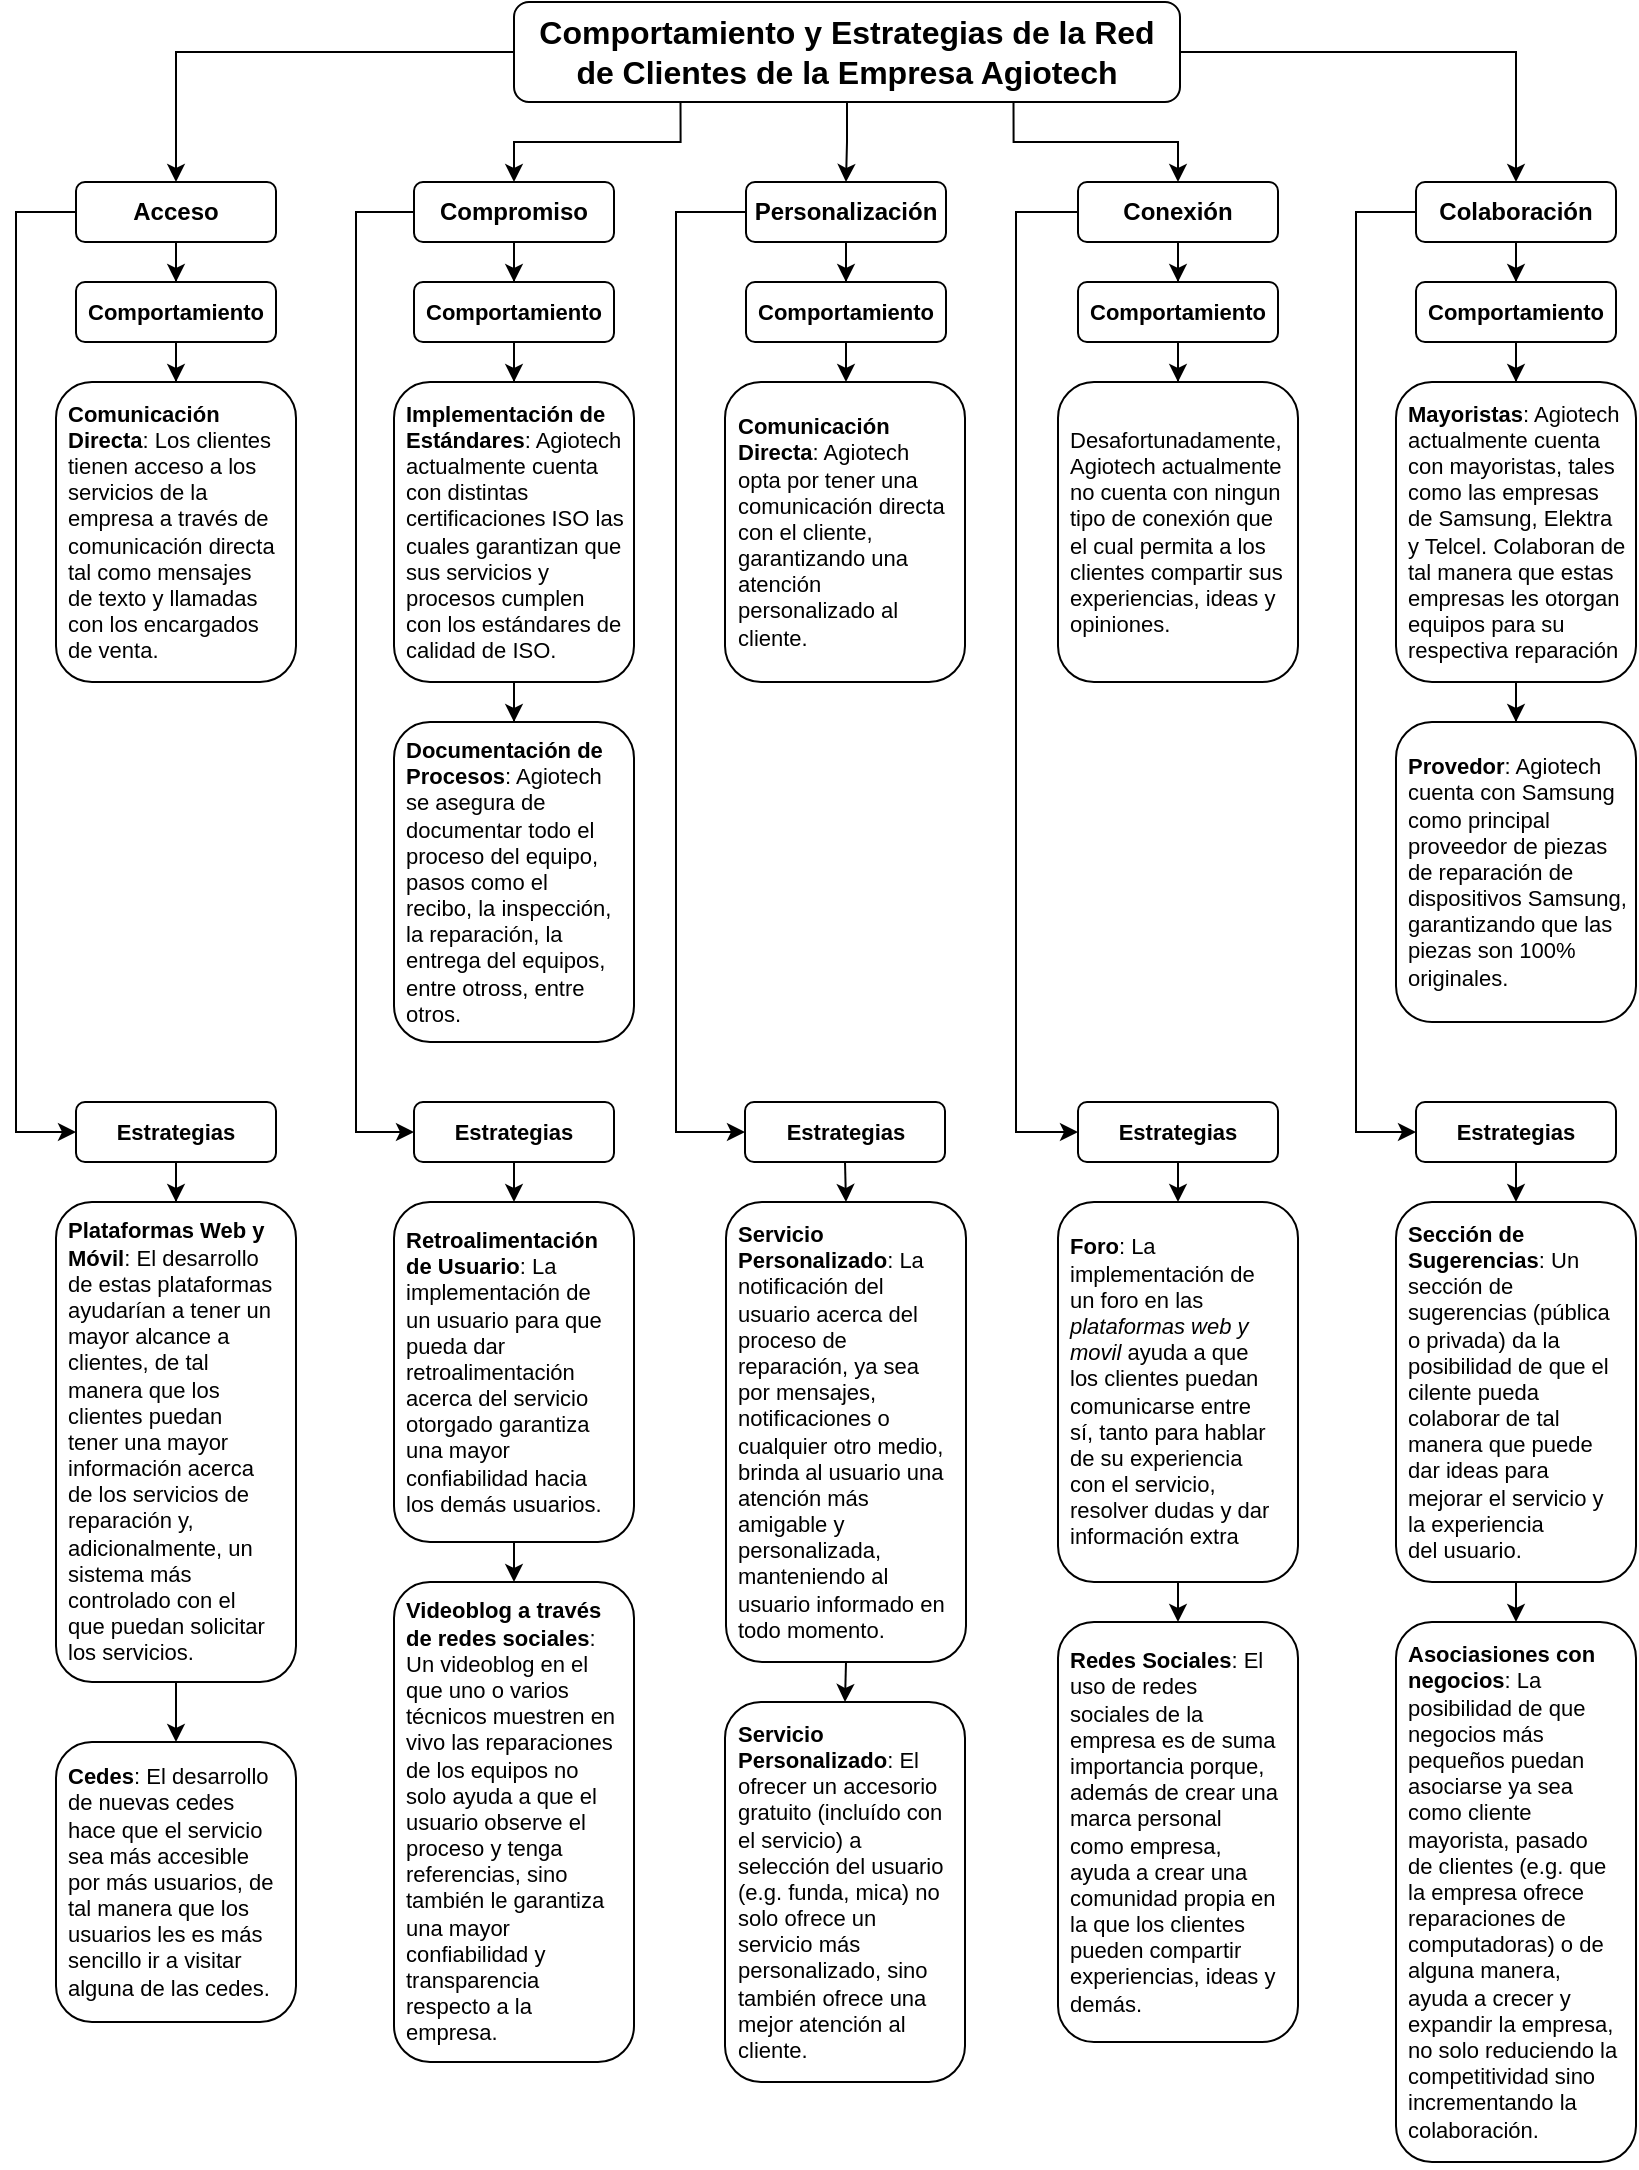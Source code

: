 <mxfile version="24.7.17">
  <diagram name="Page-1" id="0a9q-yjIV03iAaiNmT1R">
    <mxGraphModel dx="1529" dy="846" grid="1" gridSize="10" guides="1" tooltips="1" connect="1" arrows="1" fold="1" page="1" pageScale="1" pageWidth="850" pageHeight="1100" math="0" shadow="0">
      <root>
        <mxCell id="0" />
        <mxCell id="1" parent="0" />
        <mxCell id="vY6jSC_u-DZnhAze2lpc-3" value="" style="edgeStyle=orthogonalEdgeStyle;rounded=0;orthogonalLoop=1;jettySize=auto;html=1;spacingLeft=0;spacingBottom=0;spacing=6;" parent="1" source="vY6jSC_u-DZnhAze2lpc-1" target="vY6jSC_u-DZnhAze2lpc-2" edge="1">
          <mxGeometry relative="1" as="geometry" />
        </mxCell>
        <mxCell id="vY6jSC_u-DZnhAze2lpc-11" style="edgeStyle=orthogonalEdgeStyle;rounded=0;orthogonalLoop=1;jettySize=auto;html=1;entryX=0.5;entryY=0;entryDx=0;entryDy=0;spacingLeft=0;spacingBottom=0;spacing=6;" parent="1" source="vY6jSC_u-DZnhAze2lpc-1" target="vY6jSC_u-DZnhAze2lpc-7" edge="1">
          <mxGeometry relative="1" as="geometry" />
        </mxCell>
        <mxCell id="vY6jSC_u-DZnhAze2lpc-12" style="edgeStyle=orthogonalEdgeStyle;rounded=0;orthogonalLoop=1;jettySize=auto;html=1;exitX=0.75;exitY=1;exitDx=0;exitDy=0;entryX=0.5;entryY=0;entryDx=0;entryDy=0;spacingLeft=0;spacingBottom=0;spacing=6;" parent="1" source="vY6jSC_u-DZnhAze2lpc-1" target="vY6jSC_u-DZnhAze2lpc-6" edge="1">
          <mxGeometry relative="1" as="geometry" />
        </mxCell>
        <mxCell id="vY6jSC_u-DZnhAze2lpc-13" style="edgeStyle=orthogonalEdgeStyle;rounded=0;orthogonalLoop=1;jettySize=auto;html=1;exitX=0.25;exitY=1;exitDx=0;exitDy=0;entryX=0.5;entryY=0;entryDx=0;entryDy=0;spacingLeft=0;spacingBottom=0;spacing=6;" parent="1" source="vY6jSC_u-DZnhAze2lpc-1" target="vY6jSC_u-DZnhAze2lpc-4" edge="1">
          <mxGeometry relative="1" as="geometry" />
        </mxCell>
        <mxCell id="vY6jSC_u-DZnhAze2lpc-14" style="edgeStyle=orthogonalEdgeStyle;rounded=0;orthogonalLoop=1;jettySize=auto;html=1;entryX=0.5;entryY=0;entryDx=0;entryDy=0;spacingLeft=0;spacingBottom=0;spacing=6;" parent="1" source="vY6jSC_u-DZnhAze2lpc-1" target="vY6jSC_u-DZnhAze2lpc-5" edge="1">
          <mxGeometry relative="1" as="geometry" />
        </mxCell>
        <mxCell id="vY6jSC_u-DZnhAze2lpc-1" value="&lt;div&gt;&lt;span style=&quot;font-size: 16px;&quot;&gt;Comportamiento y Estrategias de la Red de Clientes de la Empresa Agiotech&lt;/span&gt;&lt;/div&gt;" style="rounded=1;whiteSpace=wrap;html=1;fontStyle=1;spacingLeft=0;spacingBottom=0;spacing=6;" parent="1" vertex="1">
          <mxGeometry x="259" y="10" width="333" height="50" as="geometry" />
        </mxCell>
        <mxCell id="vY6jSC_u-DZnhAze2lpc-9" value="" style="edgeStyle=orthogonalEdgeStyle;rounded=0;orthogonalLoop=1;jettySize=auto;html=1;spacingLeft=0;spacingBottom=0;spacing=6;" parent="1" source="vY6jSC_u-DZnhAze2lpc-2" target="vY6jSC_u-DZnhAze2lpc-8" edge="1">
          <mxGeometry relative="1" as="geometry" />
        </mxCell>
        <mxCell id="vY6jSC_u-DZnhAze2lpc-2" value="&lt;b style=&quot;font-size: 12px;&quot;&gt;Acceso&lt;/b&gt;" style="whiteSpace=wrap;html=1;rounded=1;fontSize=12;spacingLeft=0;spacingBottom=0;spacing=6;align=center;" parent="1" vertex="1">
          <mxGeometry x="40" y="100" width="100" height="30" as="geometry" />
        </mxCell>
        <mxCell id="vY6jSC_u-DZnhAze2lpc-23" style="edgeStyle=orthogonalEdgeStyle;rounded=0;orthogonalLoop=1;jettySize=auto;html=1;entryX=0.5;entryY=0;entryDx=0;entryDy=0;spacing=6;" parent="1" source="vY6jSC_u-DZnhAze2lpc-4" target="vY6jSC_u-DZnhAze2lpc-21" edge="1">
          <mxGeometry relative="1" as="geometry" />
        </mxCell>
        <mxCell id="vY6jSC_u-DZnhAze2lpc-4" value="&lt;b style=&quot;font-size: 12px;&quot;&gt;Compromiso&lt;/b&gt;" style="whiteSpace=wrap;html=1;rounded=1;fontSize=12;spacingLeft=0;spacingBottom=0;spacing=6;align=center;" parent="1" vertex="1">
          <mxGeometry x="209" y="100" width="100" height="30" as="geometry" />
        </mxCell>
        <mxCell id="vY6jSC_u-DZnhAze2lpc-41" style="edgeStyle=orthogonalEdgeStyle;rounded=0;orthogonalLoop=1;jettySize=auto;html=1;entryX=0.5;entryY=0;entryDx=0;entryDy=0;spacing=6;" parent="1" source="vY6jSC_u-DZnhAze2lpc-5" target="vY6jSC_u-DZnhAze2lpc-28" edge="1">
          <mxGeometry relative="1" as="geometry" />
        </mxCell>
        <mxCell id="vY6jSC_u-DZnhAze2lpc-53" style="edgeStyle=orthogonalEdgeStyle;rounded=0;orthogonalLoop=1;jettySize=auto;html=1;exitX=0;exitY=0.5;exitDx=0;exitDy=0;entryX=0;entryY=0.5;entryDx=0;entryDy=0;" parent="1" source="vY6jSC_u-DZnhAze2lpc-5" target="vY6jSC_u-DZnhAze2lpc-51" edge="1">
          <mxGeometry relative="1" as="geometry">
            <Array as="points">
              <mxPoint x="340" y="115" />
              <mxPoint x="340" y="575" />
            </Array>
          </mxGeometry>
        </mxCell>
        <mxCell id="vY6jSC_u-DZnhAze2lpc-5" value="&lt;b style=&quot;font-size: 12px;&quot;&gt;Personalización&lt;/b&gt;" style="whiteSpace=wrap;html=1;rounded=1;fontSize=12;spacingLeft=0;spacingBottom=0;spacing=6;align=center;" parent="1" vertex="1">
          <mxGeometry x="375" y="100" width="100" height="30" as="geometry" />
        </mxCell>
        <mxCell id="vY6jSC_u-DZnhAze2lpc-42" style="edgeStyle=orthogonalEdgeStyle;rounded=0;orthogonalLoop=1;jettySize=auto;html=1;entryX=0.5;entryY=0;entryDx=0;entryDy=0;spacing=6;" parent="1" source="vY6jSC_u-DZnhAze2lpc-6" target="vY6jSC_u-DZnhAze2lpc-31" edge="1">
          <mxGeometry relative="1" as="geometry" />
        </mxCell>
        <mxCell id="vY6jSC_u-DZnhAze2lpc-56" style="edgeStyle=orthogonalEdgeStyle;rounded=0;orthogonalLoop=1;jettySize=auto;html=1;exitX=0;exitY=0.5;exitDx=0;exitDy=0;entryX=0;entryY=0.5;entryDx=0;entryDy=0;" parent="1" source="vY6jSC_u-DZnhAze2lpc-6" target="vY6jSC_u-DZnhAze2lpc-54" edge="1">
          <mxGeometry relative="1" as="geometry">
            <Array as="points">
              <mxPoint x="510" y="115" />
              <mxPoint x="510" y="575" />
            </Array>
          </mxGeometry>
        </mxCell>
        <mxCell id="vY6jSC_u-DZnhAze2lpc-6" value="&lt;b style=&quot;font-size: 12px;&quot;&gt;Conexión&lt;/b&gt;" style="whiteSpace=wrap;html=1;rounded=1;fontSize=12;spacingLeft=0;spacingBottom=0;spacing=6;align=center;" parent="1" vertex="1">
          <mxGeometry x="541" y="100" width="100" height="30" as="geometry" />
        </mxCell>
        <mxCell id="vY6jSC_u-DZnhAze2lpc-43" style="edgeStyle=orthogonalEdgeStyle;rounded=0;orthogonalLoop=1;jettySize=auto;html=1;entryX=0.5;entryY=0;entryDx=0;entryDy=0;spacing=6;" parent="1" source="vY6jSC_u-DZnhAze2lpc-7" target="vY6jSC_u-DZnhAze2lpc-34" edge="1">
          <mxGeometry relative="1" as="geometry" />
        </mxCell>
        <mxCell id="vY6jSC_u-DZnhAze2lpc-57" style="edgeStyle=orthogonalEdgeStyle;rounded=0;orthogonalLoop=1;jettySize=auto;html=1;exitX=0;exitY=0.5;exitDx=0;exitDy=0;entryX=0;entryY=0.5;entryDx=0;entryDy=0;" parent="1" source="vY6jSC_u-DZnhAze2lpc-7" target="vY6jSC_u-DZnhAze2lpc-55" edge="1">
          <mxGeometry relative="1" as="geometry">
            <Array as="points">
              <mxPoint x="680" y="115" />
              <mxPoint x="680" y="575" />
            </Array>
          </mxGeometry>
        </mxCell>
        <mxCell id="vY6jSC_u-DZnhAze2lpc-7" value="&lt;b style=&quot;font-size: 12px;&quot;&gt;Colaboración&lt;/b&gt;" style="whiteSpace=wrap;html=1;rounded=1;fontSize=12;spacingLeft=0;spacingBottom=0;spacing=6;align=center;" parent="1" vertex="1">
          <mxGeometry x="710" y="100" width="100" height="30" as="geometry" />
        </mxCell>
        <mxCell id="vY6jSC_u-DZnhAze2lpc-16" value="" style="edgeStyle=orthogonalEdgeStyle;rounded=0;orthogonalLoop=1;jettySize=auto;html=1;spacingLeft=0;spacingBottom=0;spacing=6;" parent="1" source="vY6jSC_u-DZnhAze2lpc-8" target="vY6jSC_u-DZnhAze2lpc-15" edge="1">
          <mxGeometry relative="1" as="geometry" />
        </mxCell>
        <mxCell id="vY6jSC_u-DZnhAze2lpc-47" style="edgeStyle=orthogonalEdgeStyle;rounded=0;orthogonalLoop=1;jettySize=auto;html=1;exitX=0;exitY=0.5;exitDx=0;exitDy=0;entryX=0;entryY=0.5;entryDx=0;entryDy=0;" parent="1" source="vY6jSC_u-DZnhAze2lpc-2" target="vY6jSC_u-DZnhAze2lpc-45" edge="1">
          <mxGeometry relative="1" as="geometry">
            <Array as="points">
              <mxPoint x="10" y="115" />
              <mxPoint x="10" y="575" />
            </Array>
          </mxGeometry>
        </mxCell>
        <mxCell id="vY6jSC_u-DZnhAze2lpc-8" value="&lt;b&gt;Comportamiento&lt;/b&gt;" style="whiteSpace=wrap;html=1;rounded=1;fontSize=11;spacingLeft=0;spacingBottom=0;spacing=6;align=center;" parent="1" vertex="1">
          <mxGeometry x="40" y="150" width="100" height="30" as="geometry" />
        </mxCell>
        <mxCell id="vY6jSC_u-DZnhAze2lpc-15" value="&lt;p style=&quot;margin-top: 0.13in; margin-bottom: 0.13in; direction: ltr; background: transparent;&quot; class=&quot;first-paragraph&quot;&gt;&lt;b&gt;Comunicación Directa&lt;/b&gt;: Los clientes tienen acceso a los servicios de la empresa a través de comunicación directa tal como mensajes de texto y llamadas con los encargados de venta.&lt;/p&gt;" style="html=1;fontSize=11;rounded=1;whiteSpace=wrap;spacingLeft=0;spacingRight=5;spacingBottom=0;spacing=6;align=left;verticalAlign=middle;" parent="1" vertex="1">
          <mxGeometry x="30" y="200" width="120" height="150" as="geometry" />
        </mxCell>
        <mxCell id="vY6jSC_u-DZnhAze2lpc-20" value="" style="edgeStyle=orthogonalEdgeStyle;rounded=0;orthogonalLoop=1;jettySize=auto;html=1;spacingLeft=0;spacingBottom=0;spacing=6;" parent="1" source="vY6jSC_u-DZnhAze2lpc-21" target="vY6jSC_u-DZnhAze2lpc-22" edge="1">
          <mxGeometry relative="1" as="geometry" />
        </mxCell>
        <mxCell id="vY6jSC_u-DZnhAze2lpc-50" style="edgeStyle=orthogonalEdgeStyle;rounded=0;orthogonalLoop=1;jettySize=auto;html=1;exitX=0;exitY=0.5;exitDx=0;exitDy=0;entryX=0;entryY=0.5;entryDx=0;entryDy=0;" parent="1" source="vY6jSC_u-DZnhAze2lpc-4" target="vY6jSC_u-DZnhAze2lpc-48" edge="1">
          <mxGeometry relative="1" as="geometry">
            <Array as="points">
              <mxPoint x="180" y="115" />
              <mxPoint x="180" y="575" />
            </Array>
          </mxGeometry>
        </mxCell>
        <mxCell id="vY6jSC_u-DZnhAze2lpc-21" value="&lt;b&gt;Comportamiento&lt;/b&gt;" style="whiteSpace=wrap;html=1;rounded=1;fontSize=11;spacingLeft=0;spacingBottom=0;spacing=6;align=center;" parent="1" vertex="1">
          <mxGeometry x="209" y="150" width="100" height="30" as="geometry" />
        </mxCell>
        <mxCell id="vY6jSC_u-DZnhAze2lpc-26" value="" style="edgeStyle=orthogonalEdgeStyle;rounded=0;orthogonalLoop=1;jettySize=auto;html=1;spacing=6;verticalAlign=middle;" parent="1" source="vY6jSC_u-DZnhAze2lpc-22" target="vY6jSC_u-DZnhAze2lpc-25" edge="1">
          <mxGeometry relative="1" as="geometry" />
        </mxCell>
        <mxCell id="vY6jSC_u-DZnhAze2lpc-22" value="&lt;p style=&quot;margin-top: 0.13in; margin-bottom: 0.13in; direction: ltr; background: transparent;&quot; class=&quot;first-paragraph&quot;&gt;&lt;font style=&quot;font-size: 11px;&quot;&gt;&lt;b style=&quot;&quot;&gt;Implementación de Estándares&lt;/b&gt;: Agiotech actualmente cuenta con distintas certificaciones ISO las cuales garantizan que sus servicios y procesos cumplen con los estándares de calidad de ISO.&lt;/font&gt;&lt;/p&gt;" style="html=1;fontSize=11;rounded=1;whiteSpace=wrap;spacingLeft=0;spacingRight=0;spacingBottom=0;spacing=6;align=left;verticalAlign=middle;" parent="1" vertex="1">
          <mxGeometry x="199" y="200" width="120" height="150" as="geometry" />
        </mxCell>
        <mxCell id="vY6jSC_u-DZnhAze2lpc-25" value="&lt;p style=&quot;margin-top: 0.13in; margin-bottom: 0.13in; direction: ltr; background: transparent;&quot;&gt;&lt;b style=&quot;&quot;&gt;Documentación de Procesos&lt;/b&gt;: Agiotech se asegura de documentar todo el proceso del equipo, pasos como el recibo, la inspección, la reparación, la entrega del equipos, entre otross, entre otros.&lt;/p&gt;" style="html=1;fontSize=11;rounded=1;whiteSpace=wrap;spacingLeft=0;spacingRight=5;spacingBottom=0;spacing=6;align=left;verticalAlign=middle;" parent="1" vertex="1">
          <mxGeometry x="199" y="370" width="120" height="160" as="geometry" />
        </mxCell>
        <mxCell id="vY6jSC_u-DZnhAze2lpc-27" value="" style="edgeStyle=orthogonalEdgeStyle;rounded=0;orthogonalLoop=1;jettySize=auto;html=1;spacingLeft=0;spacingBottom=0;spacing=6;" parent="1" source="vY6jSC_u-DZnhAze2lpc-28" target="vY6jSC_u-DZnhAze2lpc-29" edge="1">
          <mxGeometry relative="1" as="geometry" />
        </mxCell>
        <mxCell id="vY6jSC_u-DZnhAze2lpc-28" value="&lt;b&gt;Comportamiento&lt;/b&gt;" style="whiteSpace=wrap;html=1;rounded=1;fontSize=11;spacingLeft=0;spacingBottom=0;spacing=6;align=center;" parent="1" vertex="1">
          <mxGeometry x="375" y="150" width="100" height="30" as="geometry" />
        </mxCell>
        <mxCell id="vY6jSC_u-DZnhAze2lpc-29" value="&lt;p style=&quot;margin-top: 0.13in; margin-bottom: 0.13in; direction: ltr; background: transparent;&quot; class=&quot;first-paragraph&quot;&gt;&lt;b&gt;Comunicación Directa&lt;/b&gt;: Agiotech opta por tener una comunicación directa con el cliente, garantizando una atención personalizado al cliente.&lt;/p&gt;" style="html=1;fontSize=11;rounded=1;whiteSpace=wrap;spacingLeft=0;spacingRight=0;spacingBottom=0;spacing=6;align=left;verticalAlign=middle;" parent="1" vertex="1">
          <mxGeometry x="364.5" y="200" width="120" height="150" as="geometry" />
        </mxCell>
        <mxCell id="vY6jSC_u-DZnhAze2lpc-30" value="" style="edgeStyle=orthogonalEdgeStyle;rounded=0;orthogonalLoop=1;jettySize=auto;html=1;spacingLeft=0;spacingBottom=0;spacing=6;" parent="1" source="vY6jSC_u-DZnhAze2lpc-31" target="vY6jSC_u-DZnhAze2lpc-32" edge="1">
          <mxGeometry relative="1" as="geometry" />
        </mxCell>
        <mxCell id="vY6jSC_u-DZnhAze2lpc-31" value="&lt;b&gt;Comportamiento&lt;/b&gt;" style="whiteSpace=wrap;html=1;rounded=1;fontSize=11;spacingLeft=0;spacingBottom=0;spacing=6;align=center;" parent="1" vertex="1">
          <mxGeometry x="541" y="150" width="100" height="30" as="geometry" />
        </mxCell>
        <mxCell id="vY6jSC_u-DZnhAze2lpc-32" value="&lt;p style=&quot;margin-top: 0.13in; margin-bottom: 0.13in; direction: ltr; background: transparent;&quot; class=&quot;first-paragraph&quot;&gt;&lt;font style=&quot;font-size: 11px;&quot;&gt;Desafortunadamente, Agiotech actualmente no cuenta con ningun tipo de conexión que el cual permita a los clientes compartir sus experiencias, ideas y opiniones.&lt;/font&gt;&lt;/p&gt;" style="html=1;fontSize=11;rounded=1;whiteSpace=wrap;spacingLeft=0;spacingRight=0;spacingBottom=0;spacing=6;align=left;verticalAlign=middle;" parent="1" vertex="1">
          <mxGeometry x="531" y="200" width="120" height="150" as="geometry" />
        </mxCell>
        <mxCell id="vY6jSC_u-DZnhAze2lpc-33" value="" style="edgeStyle=orthogonalEdgeStyle;rounded=0;orthogonalLoop=1;jettySize=auto;html=1;spacingLeft=0;spacingBottom=0;spacing=6;" parent="1" source="vY6jSC_u-DZnhAze2lpc-34" target="vY6jSC_u-DZnhAze2lpc-35" edge="1">
          <mxGeometry relative="1" as="geometry" />
        </mxCell>
        <mxCell id="vY6jSC_u-DZnhAze2lpc-34" value="&lt;b&gt;Comportamiento&lt;/b&gt;" style="whiteSpace=wrap;html=1;rounded=1;fontSize=11;spacingLeft=0;spacingBottom=0;spacing=6;align=center;" parent="1" vertex="1">
          <mxGeometry x="710" y="150" width="100" height="30" as="geometry" />
        </mxCell>
        <mxCell id="vY6jSC_u-DZnhAze2lpc-40" style="edgeStyle=orthogonalEdgeStyle;rounded=0;orthogonalLoop=1;jettySize=auto;html=1;entryX=0.5;entryY=0;entryDx=0;entryDy=0;spacing=6;verticalAlign=middle;" parent="1" source="vY6jSC_u-DZnhAze2lpc-35" target="vY6jSC_u-DZnhAze2lpc-39" edge="1">
          <mxGeometry relative="1" as="geometry" />
        </mxCell>
        <mxCell id="vY6jSC_u-DZnhAze2lpc-35" value="&lt;p style=&quot;margin-top: 0.13in; margin-bottom: 0.13in; direction: ltr; background: transparent;&quot; class=&quot;first-paragraph&quot;&gt;&lt;b&gt;Mayoristas&lt;/b&gt;: Agiotech actualmente cuenta con mayoristas, tales como las empresas de Samsung, Elektra y Telcel. Colaboran de tal manera que estas empresas les otorgan equipos para su respectiva reparación&lt;/p&gt;" style="html=1;fontSize=11;rounded=1;whiteSpace=wrap;spacingLeft=0;spacingRight=0;spacingBottom=0;spacing=6;align=left;verticalAlign=middle;" parent="1" vertex="1">
          <mxGeometry x="700" y="200" width="120" height="150" as="geometry" />
        </mxCell>
        <mxCell id="vY6jSC_u-DZnhAze2lpc-39" value="&lt;p style=&quot;margin-top: 0.13in; margin-bottom: 0.13in; direction: ltr; background: transparent;&quot;&gt;&lt;b&gt;Provedor&lt;/b&gt;: Agiotech cuenta con Samsung como principal proveedor de piezas de reparación de dispositivos Samsung, garantizando que las piezas son 100% originales.&lt;/p&gt;" style="html=1;fontSize=11;rounded=1;whiteSpace=wrap;spacingLeft=0;spacingRight=0;spacingBottom=0;spacing=6;align=left;verticalAlign=middle;" parent="1" vertex="1">
          <mxGeometry x="700" y="370" width="120" height="150" as="geometry" />
        </mxCell>
        <mxCell id="vY6jSC_u-DZnhAze2lpc-59" style="edgeStyle=orthogonalEdgeStyle;rounded=0;orthogonalLoop=1;jettySize=auto;html=1;entryX=0.5;entryY=0;entryDx=0;entryDy=0;" parent="1" source="vY6jSC_u-DZnhAze2lpc-45" target="vY6jSC_u-DZnhAze2lpc-58" edge="1">
          <mxGeometry relative="1" as="geometry" />
        </mxCell>
        <mxCell id="vY6jSC_u-DZnhAze2lpc-45" value="&lt;b&gt;Estrategias&lt;/b&gt;" style="whiteSpace=wrap;html=1;rounded=1;fontSize=11;spacingLeft=0;spacingBottom=0;spacing=6;align=center;" parent="1" vertex="1">
          <mxGeometry x="40" y="560" width="100" height="30" as="geometry" />
        </mxCell>
        <mxCell id="vY6jSC_u-DZnhAze2lpc-78" style="edgeStyle=orthogonalEdgeStyle;rounded=0;orthogonalLoop=1;jettySize=auto;html=1;exitX=0.5;exitY=1;exitDx=0;exitDy=0;entryX=0.5;entryY=0;entryDx=0;entryDy=0;" parent="1" source="vY6jSC_u-DZnhAze2lpc-48" target="vY6jSC_u-DZnhAze2lpc-64" edge="1">
          <mxGeometry relative="1" as="geometry" />
        </mxCell>
        <mxCell id="vY6jSC_u-DZnhAze2lpc-48" value="&lt;b&gt;Estrategias&lt;/b&gt;" style="whiteSpace=wrap;html=1;rounded=1;fontSize=11;spacingLeft=0;spacingBottom=0;spacing=6;align=center;" parent="1" vertex="1">
          <mxGeometry x="209" y="560" width="100" height="30" as="geometry" />
        </mxCell>
        <mxCell id="vY6jSC_u-DZnhAze2lpc-79" style="edgeStyle=orthogonalEdgeStyle;rounded=0;orthogonalLoop=1;jettySize=auto;html=1;exitX=0.5;exitY=1;exitDx=0;exitDy=0;entryX=0.5;entryY=0;entryDx=0;entryDy=0;" parent="1" source="vY6jSC_u-DZnhAze2lpc-51" target="vY6jSC_u-DZnhAze2lpc-67" edge="1">
          <mxGeometry relative="1" as="geometry" />
        </mxCell>
        <mxCell id="vY6jSC_u-DZnhAze2lpc-51" value="&lt;b&gt;Estrategias&lt;/b&gt;" style="whiteSpace=wrap;html=1;rounded=1;fontSize=11;spacingLeft=0;spacingBottom=0;spacing=6;align=center;" parent="1" vertex="1">
          <mxGeometry x="374.5" y="560" width="100" height="30" as="geometry" />
        </mxCell>
        <mxCell id="vY6jSC_u-DZnhAze2lpc-80" style="edgeStyle=orthogonalEdgeStyle;rounded=0;orthogonalLoop=1;jettySize=auto;html=1;exitX=0.5;exitY=1;exitDx=0;exitDy=0;entryX=0.5;entryY=0;entryDx=0;entryDy=0;" parent="1" source="vY6jSC_u-DZnhAze2lpc-54" target="vY6jSC_u-DZnhAze2lpc-73" edge="1">
          <mxGeometry relative="1" as="geometry" />
        </mxCell>
        <mxCell id="vY6jSC_u-DZnhAze2lpc-54" value="&lt;b&gt;Estrategias&lt;/b&gt;" style="whiteSpace=wrap;html=1;rounded=1;fontSize=11;spacingLeft=0;spacingBottom=0;spacing=6;align=center;" parent="1" vertex="1">
          <mxGeometry x="541" y="560" width="100" height="30" as="geometry" />
        </mxCell>
        <mxCell id="vY6jSC_u-DZnhAze2lpc-81" style="edgeStyle=orthogonalEdgeStyle;rounded=0;orthogonalLoop=1;jettySize=auto;html=1;exitX=0.5;exitY=1;exitDx=0;exitDy=0;entryX=0.5;entryY=0;entryDx=0;entryDy=0;" parent="1" source="vY6jSC_u-DZnhAze2lpc-55" target="vY6jSC_u-DZnhAze2lpc-76" edge="1">
          <mxGeometry relative="1" as="geometry" />
        </mxCell>
        <mxCell id="vY6jSC_u-DZnhAze2lpc-55" value="&lt;b&gt;Estrategias&lt;/b&gt;" style="whiteSpace=wrap;html=1;rounded=1;fontSize=11;spacingLeft=0;spacingBottom=0;spacing=6;align=center;" parent="1" vertex="1">
          <mxGeometry x="710" y="560" width="100" height="30" as="geometry" />
        </mxCell>
        <mxCell id="vY6jSC_u-DZnhAze2lpc-61" style="edgeStyle=orthogonalEdgeStyle;rounded=0;orthogonalLoop=1;jettySize=auto;html=1;exitX=0.5;exitY=1;exitDx=0;exitDy=0;entryX=0.5;entryY=0;entryDx=0;entryDy=0;" parent="1" source="vY6jSC_u-DZnhAze2lpc-58" target="vY6jSC_u-DZnhAze2lpc-60" edge="1">
          <mxGeometry relative="1" as="geometry" />
        </mxCell>
        <mxCell id="vY6jSC_u-DZnhAze2lpc-58" value="&lt;p style=&quot;margin-top: 0.13in; margin-bottom: 0.13in; direction: ltr; background: transparent;&quot; class=&quot;first-paragraph&quot;&gt;&lt;font style=&quot;font-size: 11px;&quot;&gt;&lt;b style=&quot;&quot;&gt;Plataformas Web y Móvil&lt;/b&gt;: El desarrollo de estas plataformas ayudarían a tener un mayor alcance a clientes, de tal manera que los clientes puedan tener una mayor información acerca de los servicios de reparación y, adicionalmente, un sistema más controlado con el que puedan solicitar los servicios.&lt;/font&gt;&lt;/p&gt;" style="html=1;fontSize=11;rounded=1;whiteSpace=wrap;spacingLeft=0;spacingRight=5;spacingBottom=0;spacing=6;align=left;verticalAlign=middle;" parent="1" vertex="1">
          <mxGeometry x="30" y="610" width="120" height="240" as="geometry" />
        </mxCell>
        <mxCell id="vY6jSC_u-DZnhAze2lpc-60" value="&lt;p style=&quot;margin-top: 0.13in; margin-bottom: 0.13in; direction: ltr; background: transparent;&quot; class=&quot;first-paragraph&quot;&gt;&lt;b&gt;Cedes&lt;/b&gt;: El desarrollo de nuevas cedes hace que el servicio sea más accesible por más usuarios, de tal manera que los usuarios les es más sencillo ir a visitar alguna de las cedes.&lt;br&gt;&lt;/p&gt;" style="html=1;fontSize=11;rounded=1;whiteSpace=wrap;spacingLeft=0;spacingRight=5;spacingBottom=0;spacing=6;align=left;verticalAlign=middle;" parent="1" vertex="1">
          <mxGeometry x="30" y="880" width="120" height="140" as="geometry" />
        </mxCell>
        <mxCell id="vY6jSC_u-DZnhAze2lpc-63" style="edgeStyle=orthogonalEdgeStyle;rounded=0;orthogonalLoop=1;jettySize=auto;html=1;exitX=0.5;exitY=1;exitDx=0;exitDy=0;entryX=0.5;entryY=0;entryDx=0;entryDy=0;" parent="1" source="vY6jSC_u-DZnhAze2lpc-64" target="vY6jSC_u-DZnhAze2lpc-65" edge="1">
          <mxGeometry relative="1" as="geometry" />
        </mxCell>
        <mxCell id="vY6jSC_u-DZnhAze2lpc-64" value="&lt;p style=&quot;margin-top: 0.13in; margin-bottom: 0.13in; direction: ltr; background: transparent;&quot; class=&quot;first-paragraph&quot;&gt;&lt;font style=&quot;font-size: 11px;&quot;&gt;&lt;b style=&quot;&quot;&gt;Retroalimentación de Usuario&lt;/b&gt;: La implementación de un usuario para que pueda dar retroalimentación acerca del servicio otorgado garantiza una mayor confiabilidad hacia los demás usuarios.&lt;/font&gt;&lt;/p&gt;" style="html=1;fontSize=11;rounded=1;whiteSpace=wrap;spacingLeft=0;spacingRight=5;spacingBottom=0;spacing=6;align=left;verticalAlign=middle;" parent="1" vertex="1">
          <mxGeometry x="199" y="610" width="120" height="170" as="geometry" />
        </mxCell>
        <mxCell id="vY6jSC_u-DZnhAze2lpc-65" value="&lt;p style=&quot;margin-top: 0.13in; margin-bottom: 0.13in; direction: ltr; background: transparent;&quot;&gt;&lt;font style=&quot;font-size: 11px;&quot;&gt;&lt;b style=&quot;&quot;&gt;Videoblog a través de redes sociales&lt;/b&gt;: Un videoblog en el que uno o varios técnicos muestren en vivo las reparaciones de los equipos no solo ayuda a que el usuario observe el proceso y tenga referencias, sino también le garantiza una mayor confiabilidad y transparencia respecto a la empresa.&lt;/font&gt;&lt;/p&gt;" style="html=1;fontSize=11;rounded=1;whiteSpace=wrap;spacingLeft=0;spacingRight=5;spacingBottom=0;spacing=6;align=left;verticalAlign=middle;" parent="1" vertex="1">
          <mxGeometry x="199" y="800" width="120" height="240" as="geometry" />
        </mxCell>
        <mxCell id="vY6jSC_u-DZnhAze2lpc-66" style="edgeStyle=orthogonalEdgeStyle;rounded=0;orthogonalLoop=1;jettySize=auto;html=1;exitX=0.5;exitY=1;exitDx=0;exitDy=0;entryX=0.5;entryY=0;entryDx=0;entryDy=0;" parent="1" source="vY6jSC_u-DZnhAze2lpc-67" target="vY6jSC_u-DZnhAze2lpc-68" edge="1">
          <mxGeometry relative="1" as="geometry" />
        </mxCell>
        <mxCell id="vY6jSC_u-DZnhAze2lpc-67" value="&lt;p style=&quot;margin-top: 0.13in; margin-bottom: 0.13in; direction: ltr; background: transparent;&quot; class=&quot;first-paragraph&quot;&gt;&lt;font style=&quot;font-size: 11px;&quot;&gt;&lt;b style=&quot;&quot;&gt;Servicio Personalizado&lt;/b&gt;: La notificación del usuario acerca del proceso de reparación, ya sea por mensajes, notificaciones o cualquier otro medio, brinda al usuario una atención más amigable y personalizada, manteniendo al usuario informado en todo momento.&lt;/font&gt;&lt;/p&gt;" style="html=1;fontSize=11;rounded=1;whiteSpace=wrap;spacingLeft=0;spacingRight=5;spacingBottom=0;spacing=6;align=left;verticalAlign=middle;" parent="1" vertex="1">
          <mxGeometry x="365" y="610" width="120" height="230" as="geometry" />
        </mxCell>
        <mxCell id="vY6jSC_u-DZnhAze2lpc-68" value="&lt;p style=&quot;margin-top: 0.13in; margin-bottom: 0.13in; direction: ltr; background: transparent;&quot;&gt;&lt;font style=&quot;font-size: 11px;&quot;&gt;&lt;b style=&quot;&quot;&gt;Servicio Personalizado&lt;/b&gt;: El ofrecer un accesorio gratuito (incluído con el servicio) a selección del usuario (e.g.&amp;nbsp;funda, mica) no solo ofrece un servicio más personalizado, sino también ofrece una mejor atención al cliente.&lt;/font&gt;&lt;/p&gt;" style="html=1;fontSize=11;rounded=1;whiteSpace=wrap;spacingLeft=0;spacingRight=5;spacingBottom=0;spacing=6;align=left;verticalAlign=middle;" parent="1" vertex="1">
          <mxGeometry x="364.5" y="860" width="120" height="190" as="geometry" />
        </mxCell>
        <mxCell id="vY6jSC_u-DZnhAze2lpc-72" style="edgeStyle=orthogonalEdgeStyle;rounded=0;orthogonalLoop=1;jettySize=auto;html=1;exitX=0.5;exitY=1;exitDx=0;exitDy=0;entryX=0.5;entryY=0;entryDx=0;entryDy=0;" parent="1" source="vY6jSC_u-DZnhAze2lpc-73" target="vY6jSC_u-DZnhAze2lpc-74" edge="1">
          <mxGeometry relative="1" as="geometry" />
        </mxCell>
        <mxCell id="vY6jSC_u-DZnhAze2lpc-73" value="&lt;p style=&quot;margin-top: 0.13in; margin-bottom: 0.13in; direction: ltr; background: transparent;&quot; class=&quot;first-paragraph&quot;&gt;&lt;font style=&quot;font-size: 11px;&quot;&gt;&lt;b style=&quot;&quot;&gt;Foro&lt;/b&gt;: La implementación de un foro en las &lt;i style=&quot;&quot;&gt;plataformas web y movil&lt;/i&gt; ayuda a que los clientes puedan comunicarse entre sí, tanto para hablar de su experiencia con el servicio, resolver dudas y dar información extra&lt;/font&gt;&lt;/p&gt;" style="html=1;fontSize=11;rounded=1;whiteSpace=wrap;spacingLeft=0;spacingRight=5;spacingBottom=0;spacing=6;align=left;verticalAlign=middle;" parent="1" vertex="1">
          <mxGeometry x="531" y="610" width="120" height="190" as="geometry" />
        </mxCell>
        <mxCell id="vY6jSC_u-DZnhAze2lpc-74" value="&lt;p style=&quot;margin-top: 0.13in; margin-bottom: 0.13in; direction: ltr; background: transparent;&quot;&gt;&lt;font style=&quot;font-size: 11px;&quot;&gt;&lt;b style=&quot;&quot;&gt;Redes Sociales&lt;/b&gt;: El uso de redes sociales de la empresa es de suma importancia porque, además de crear una marca personal como empresa, ayuda a crear una comunidad propia en la que los clientes pueden compartir experiencias, ideas y demás.&lt;/font&gt;&lt;/p&gt;" style="html=1;fontSize=11;rounded=1;whiteSpace=wrap;spacingLeft=0;spacingRight=5;spacingBottom=0;spacing=6;align=left;verticalAlign=middle;" parent="1" vertex="1">
          <mxGeometry x="531" y="820" width="120" height="210" as="geometry" />
        </mxCell>
        <mxCell id="vY6jSC_u-DZnhAze2lpc-75" style="edgeStyle=orthogonalEdgeStyle;rounded=0;orthogonalLoop=1;jettySize=auto;html=1;exitX=0.5;exitY=1;exitDx=0;exitDy=0;entryX=0.5;entryY=0;entryDx=0;entryDy=0;" parent="1" source="vY6jSC_u-DZnhAze2lpc-76" target="vY6jSC_u-DZnhAze2lpc-77" edge="1">
          <mxGeometry relative="1" as="geometry" />
        </mxCell>
        <mxCell id="vY6jSC_u-DZnhAze2lpc-76" value="&lt;p class=&quot;first-paragraph&quot;&gt;&lt;b&gt;Sección de Sugerencias&lt;/b&gt;: Un sección de sugerencias (pública&lt;br&gt;o privada) da la posibilidad de que el cilente pueda colaborar de tal&lt;br&gt;manera que puede dar ideas para mejorar el servicio y la experiencia&lt;br&gt;del usuario.&lt;/p&gt;" style="html=1;fontSize=11;rounded=1;whiteSpace=wrap;spacingLeft=0;spacingRight=5;spacingBottom=0;spacing=6;align=left;verticalAlign=middle;" parent="1" vertex="1">
          <mxGeometry x="700" y="610" width="120" height="190" as="geometry" />
        </mxCell>
        <mxCell id="vY6jSC_u-DZnhAze2lpc-77" value="&lt;p style=&quot;margin-top: 0.13in; margin-bottom: 0.13in; direction: ltr; background: transparent;&quot;&gt;&lt;font style=&quot;font-size: 11px;&quot;&gt;&lt;b style=&quot;&quot;&gt;Asociasiones con negocios&lt;/b&gt;: La posibilidad de que negocios más pequeños puedan asociarse ya sea como cliente mayorista, pasado de clientes (e.g.&amp;nbsp;que la empresa ofrece reparaciones de computadoras) o de alguna manera, ayuda a crecer y expandir la empresa, no solo reduciendo la competitividad sino incrementando la colaboración.&lt;/font&gt;&lt;/p&gt;" style="html=1;fontSize=11;rounded=1;whiteSpace=wrap;spacingLeft=0;spacingRight=5;spacingBottom=0;spacing=6;align=left;verticalAlign=middle;" parent="1" vertex="1">
          <mxGeometry x="700" y="820" width="120" height="270" as="geometry" />
        </mxCell>
      </root>
    </mxGraphModel>
  </diagram>
</mxfile>
